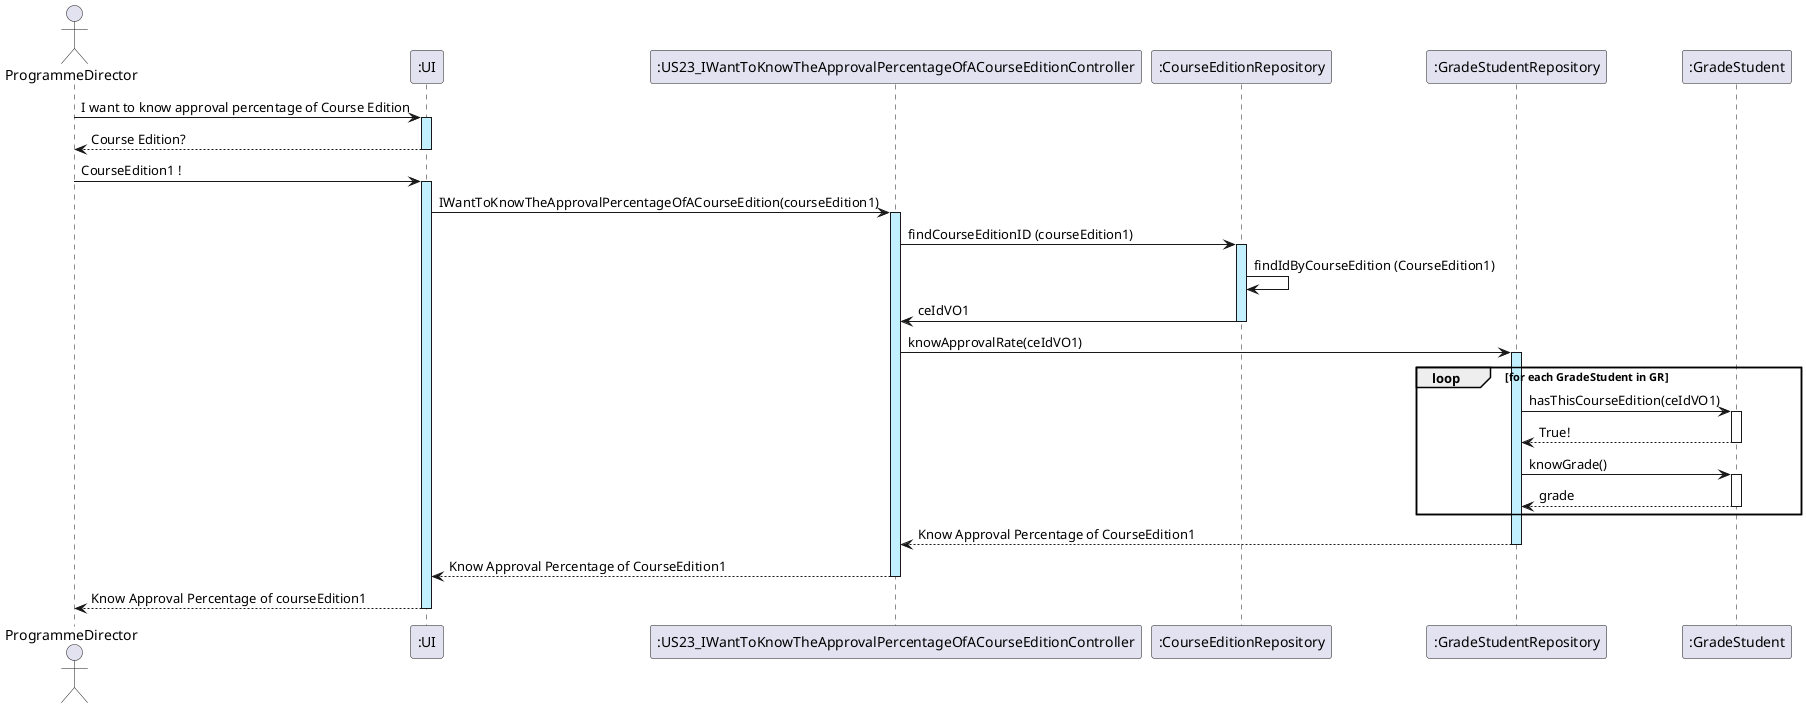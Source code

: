 @startuml
actor ProgrammeDirector
participant ":UI" as UI
participant ":US23_IWantToKnowTheApprovalPercentageOfACourseEditionController" as KA
participant ":CourseEditionRepository" as CER
participant ":GradeStudentRepository" as GR
participant ":GradeStudent" as GradeStudent


ProgrammeDirector -> UI ++ #application: I want to know approval percentage of Course Edition
UI --> ProgrammeDirector -- : Course Edition?
ProgrammeDirector -> UI ++ #application: CourseEdition1 !
UI -> KA ++ #application : IWantToKnowTheApprovalPercentageOfACourseEdition(courseEdition1)
KA -> CER ++ #application : findCourseEditionID (courseEdition1)
CER -> CER : findIdByCourseEdition (CourseEdition1)
CER -> KA :  ceIdVO1
deactivate CER
KA -> GR ++ #application : knowApprovalRate(ceIdVO1)



loop for each GradeStudent in GR
    GR -> GradeStudent : hasThisCourseEdition(ceIdVO1)
    activate GradeStudent
    GradeStudent --> GR : True!
    deactivate GradeStudent

    GR -> GradeStudent : knowGrade()
    activate GradeStudent
    GradeStudent --> GR : grade
    deactivate GradeStudent
end


GR --> KA --: Know Approval Percentage of CourseEdition1
KA --> UI --: Know Approval Percentage of CourseEdition1
UI --> ProgrammeDirector --: Know Approval Percentage of courseEdition1

@enduml